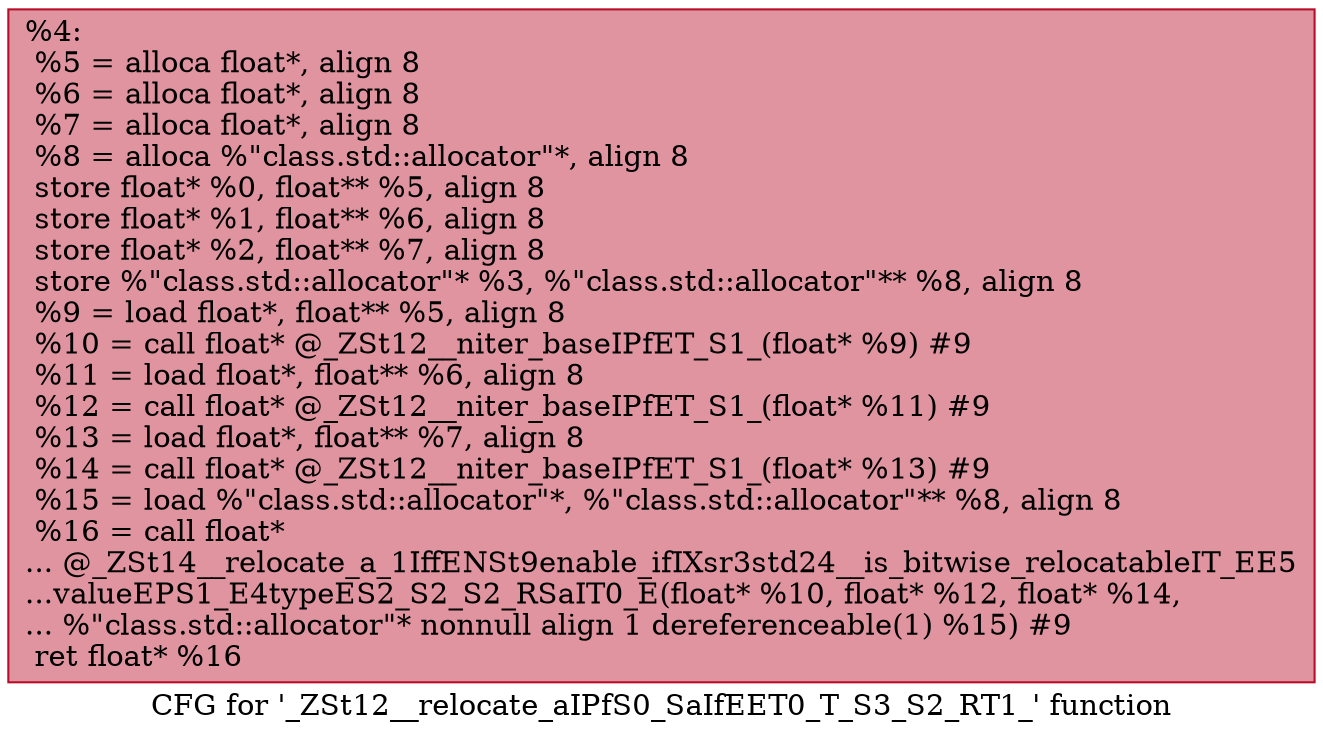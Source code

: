 digraph "CFG for '_ZSt12__relocate_aIPfS0_SaIfEET0_T_S3_S2_RT1_' function" {
	label="CFG for '_ZSt12__relocate_aIPfS0_SaIfEET0_T_S3_S2_RT1_' function";

	Node0x55c17f063200 [shape=record,color="#b70d28ff", style=filled, fillcolor="#b70d2870",label="{%4:\l  %5 = alloca float*, align 8\l  %6 = alloca float*, align 8\l  %7 = alloca float*, align 8\l  %8 = alloca %\"class.std::allocator\"*, align 8\l  store float* %0, float** %5, align 8\l  store float* %1, float** %6, align 8\l  store float* %2, float** %7, align 8\l  store %\"class.std::allocator\"* %3, %\"class.std::allocator\"** %8, align 8\l  %9 = load float*, float** %5, align 8\l  %10 = call float* @_ZSt12__niter_baseIPfET_S1_(float* %9) #9\l  %11 = load float*, float** %6, align 8\l  %12 = call float* @_ZSt12__niter_baseIPfET_S1_(float* %11) #9\l  %13 = load float*, float** %7, align 8\l  %14 = call float* @_ZSt12__niter_baseIPfET_S1_(float* %13) #9\l  %15 = load %\"class.std::allocator\"*, %\"class.std::allocator\"** %8, align 8\l  %16 = call float*\l... @_ZSt14__relocate_a_1IffENSt9enable_ifIXsr3std24__is_bitwise_relocatableIT_EE5\l...valueEPS1_E4typeES2_S2_S2_RSaIT0_E(float* %10, float* %12, float* %14,\l... %\"class.std::allocator\"* nonnull align 1 dereferenceable(1) %15) #9\l  ret float* %16\l}"];
}

